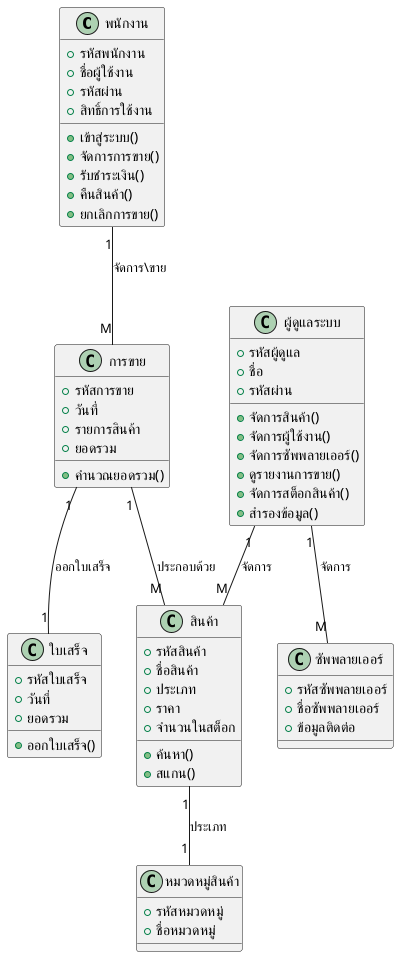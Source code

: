 @startuml pos_class
skinparam defaultFontName "Tahoma"

class "พนักงาน" as Employee {
  +รหัสพนักงาน
  +ชื่อผู้ใช้งาน
  +รหัสผ่าน
  +สิทธิ์การใช้งาน
  +เข้าสู่ระบบ()
  +จัดการการขาย()
  +รับชำระเงิน()
  +คืนสินค้า()
  +ยกเลิกการขาย()
}

class "ผู้ดูแลระบบ" as Admin {
  +รหัสผู้ดูแล
  +ชื่อ
  +รหัสผ่าน
  +จัดการสินค้า()
  +จัดการผู้ใช้งาน()
  +จัดการซัพพลายเออร์()
  +ดูรายงานการขาย()
  +จัดการสต็อกสินค้า()
  +สำรองข้อมูล()
}

class "สินค้า" as Product {
  +รหัสสินค้า
  +ชื่อสินค้า
  +ประเภท
  +ราคา
  +จำนวนในสต็อก
  +ค้นหา()
  +สแกน()
}

class "หมวดหมู่สินค้า" as Category {
  +รหัสหมวดหมู่
  +ชื่อหมวดหมู่
}

class "ใบเสร็จ" as Receipt {
  +รหัสใบเสร็จ
  +วันที่
  +ยอดรวม
  +ออกใบเสร็จ()
}

class "ซัพพลายเออร์" as Supplier {
  +รหัสซัพพลายเออร์
  +ชื่อซัพพลายเออร์
  +ข้อมูลติดต่อ
}

class "การขาย" as Sale {
  +รหัสการขาย
  +วันที่
  +รายการสินค้า
  +ยอดรวม
  +คำนวณยอดรวม()
}

Employee "1" -- "M" Sale : จัดการ\ขาย
Sale "1" -- "M" Product : ประกอบด้วย
Product "1" -- "1" Category : ประเภท
Admin "1" -- "M" Product : จัดการ
Admin "1" -- "M" Supplier : จัดการ
Sale "1" -- "1" Receipt : ออกใบเสร็จ

@enduml